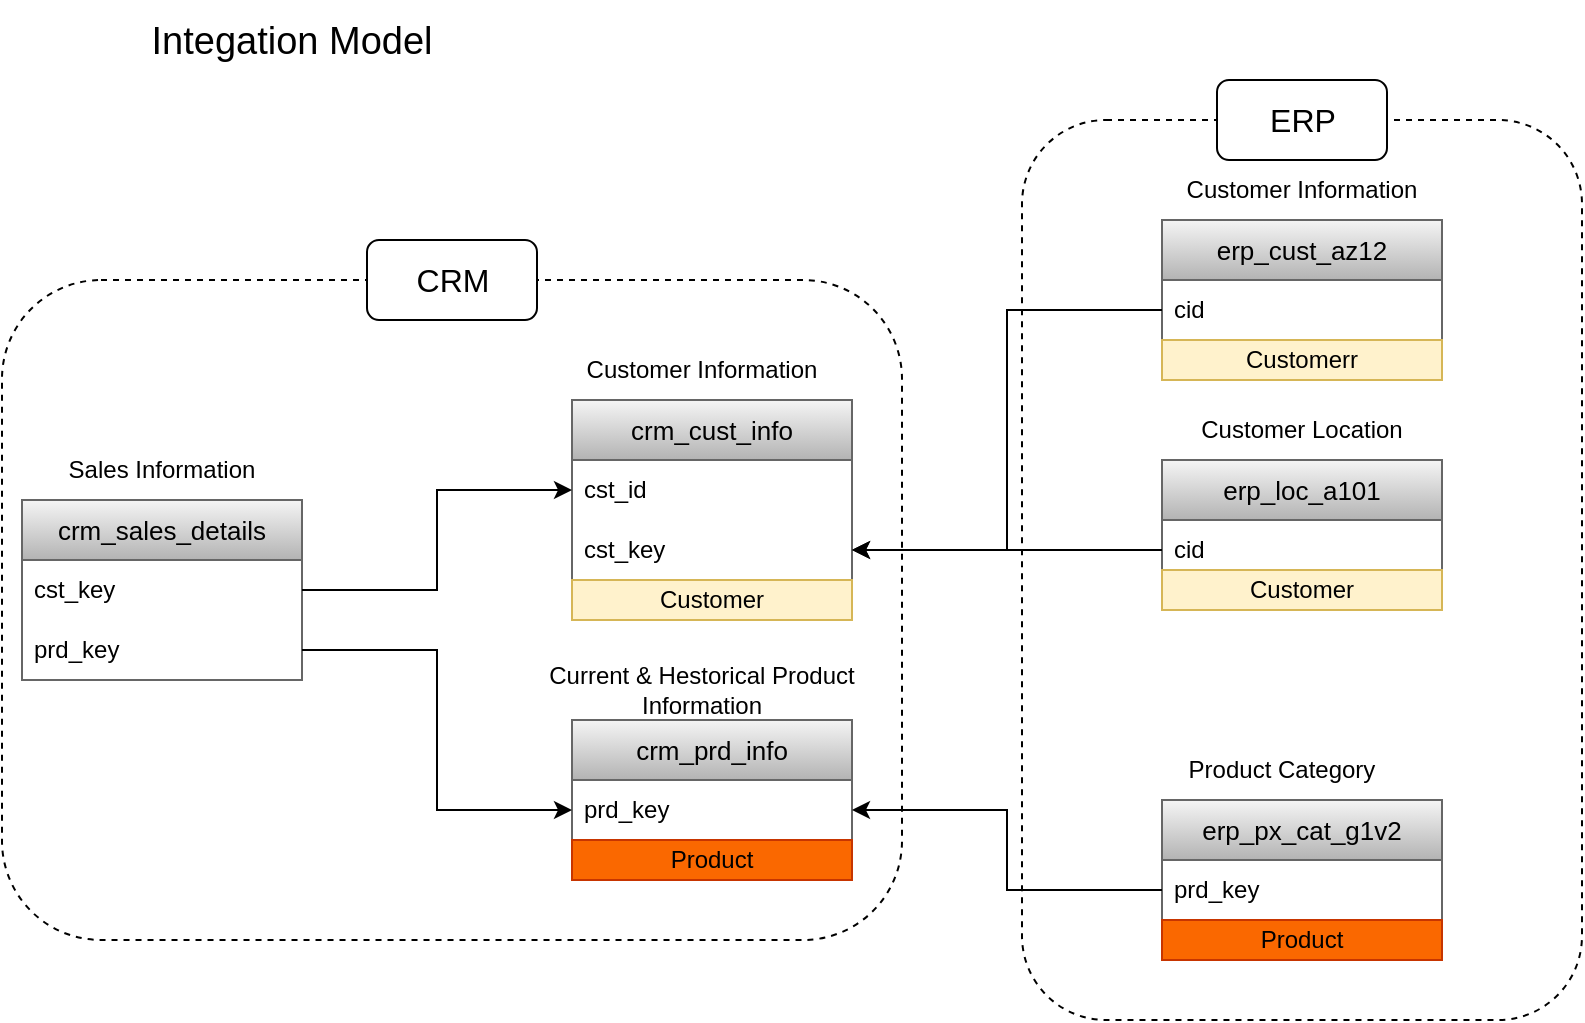 <mxfile version="26.2.2">
  <diagram name="Page-1" id="0fxxBZyXeV0ZOm-Dx_De">
    <mxGraphModel dx="1044" dy="1726" grid="1" gridSize="10" guides="1" tooltips="1" connect="1" arrows="1" fold="1" page="1" pageScale="1" pageWidth="850" pageHeight="1100" math="0" shadow="0">
      <root>
        <mxCell id="0" />
        <mxCell id="1" parent="0" />
        <mxCell id="86IJZDmyRaUhktD1-QXw-46" value="" style="rounded=1;whiteSpace=wrap;html=1;fillColor=none;dashed=1;" parent="1" vertex="1">
          <mxGeometry y="120" width="450" height="330" as="geometry" />
        </mxCell>
        <mxCell id="86IJZDmyRaUhktD1-QXw-51" value="" style="rounded=1;whiteSpace=wrap;html=1;fillColor=none;dashed=1;strokeColor=default;" parent="1" vertex="1">
          <mxGeometry x="510" y="40" width="280" height="450" as="geometry" />
        </mxCell>
        <mxCell id="86IJZDmyRaUhktD1-QXw-1" value="&lt;span&gt;&lt;font style=&quot;font-size: 13px; color: rgb(0, 0, 0);&quot;&gt;crm_cust_info&lt;/font&gt;&lt;/span&gt;" style="swimlane;fontStyle=0;childLayout=stackLayout;horizontal=1;startSize=30;horizontalStack=0;resizeParent=1;resizeParentMax=0;resizeLast=0;collapsible=1;marginBottom=0;whiteSpace=wrap;html=1;swimlaneFillColor=none;align=center;fillColor=#f5f5f5;strokeColor=#666666;gradientColor=#b3b3b3;" parent="1" vertex="1">
          <mxGeometry x="285" y="180" width="140" height="90" as="geometry">
            <mxRectangle x="310" y="180" width="120" height="30" as="alternateBounds" />
          </mxGeometry>
        </mxCell>
        <mxCell id="86IJZDmyRaUhktD1-QXw-2" value="cst_id" style="text;strokeColor=none;fillColor=none;align=left;verticalAlign=middle;spacingLeft=4;spacingRight=4;overflow=hidden;points=[[0,0.5],[1,0.5]];portConstraint=eastwest;rotatable=0;whiteSpace=wrap;html=1;" parent="86IJZDmyRaUhktD1-QXw-1" vertex="1">
          <mxGeometry y="30" width="140" height="30" as="geometry" />
        </mxCell>
        <mxCell id="86IJZDmyRaUhktD1-QXw-34" value="cst_key" style="text;strokeColor=none;fillColor=none;align=left;verticalAlign=middle;spacingLeft=4;spacingRight=4;overflow=hidden;points=[[0,0.5],[1,0.5]];portConstraint=eastwest;rotatable=0;whiteSpace=wrap;html=1;" parent="86IJZDmyRaUhktD1-QXw-1" vertex="1">
          <mxGeometry y="60" width="140" height="30" as="geometry" />
        </mxCell>
        <mxCell id="86IJZDmyRaUhktD1-QXw-6" value="Customer Information" style="text;html=1;align=center;verticalAlign=middle;whiteSpace=wrap;rounded=0;" parent="1" vertex="1">
          <mxGeometry x="270" y="150" width="160" height="30" as="geometry" />
        </mxCell>
        <mxCell id="86IJZDmyRaUhktD1-QXw-7" value="&lt;span&gt;&lt;font style=&quot;font-size: 13px; color: rgb(0, 0, 0);&quot;&gt;crm_prd_info&lt;/font&gt;&lt;/span&gt;" style="swimlane;fontStyle=0;childLayout=stackLayout;horizontal=1;startSize=30;horizontalStack=0;resizeParent=1;resizeParentMax=0;resizeLast=0;collapsible=1;marginBottom=0;whiteSpace=wrap;html=1;swimlaneFillColor=none;align=center;fillColor=#f5f5f5;strokeColor=#666666;gradientColor=#b3b3b3;" parent="1" vertex="1">
          <mxGeometry x="285" y="340" width="140" height="80" as="geometry">
            <mxRectangle x="310" y="180" width="120" height="30" as="alternateBounds" />
          </mxGeometry>
        </mxCell>
        <mxCell id="86IJZDmyRaUhktD1-QXw-8" value="prd_key" style="text;strokeColor=none;fillColor=none;align=left;verticalAlign=middle;spacingLeft=4;spacingRight=4;overflow=hidden;points=[[0,0.5],[1,0.5]];portConstraint=eastwest;rotatable=0;whiteSpace=wrap;html=1;" parent="86IJZDmyRaUhktD1-QXw-7" vertex="1">
          <mxGeometry y="30" width="140" height="30" as="geometry" />
        </mxCell>
        <mxCell id="IqqBhENwI9Ore0piZDlj-7" value="&lt;font style=&quot;color: rgb(0, 0, 0);&quot;&gt;Product&lt;/font&gt;" style="text;html=1;strokeColor=#C73500;fillColor=#fa6800;align=center;verticalAlign=middle;whiteSpace=wrap;overflow=hidden;fontColor=#000000;" vertex="1" parent="86IJZDmyRaUhktD1-QXw-7">
          <mxGeometry y="60" width="140" height="20" as="geometry" />
        </mxCell>
        <mxCell id="86IJZDmyRaUhktD1-QXw-9" value="Current &amp;amp; Hestorical Product Information" style="text;html=1;align=center;verticalAlign=middle;whiteSpace=wrap;rounded=0;" parent="1" vertex="1">
          <mxGeometry x="270" y="310" width="160" height="30" as="geometry" />
        </mxCell>
        <mxCell id="86IJZDmyRaUhktD1-QXw-10" value="&lt;span&gt;&lt;font style=&quot;font-size: 13px; color: rgb(0, 0, 0);&quot;&gt;crm_sales_details&lt;/font&gt;&lt;/span&gt;" style="swimlane;fontStyle=0;childLayout=stackLayout;horizontal=1;startSize=30;horizontalStack=0;resizeParent=1;resizeParentMax=0;resizeLast=0;collapsible=1;marginBottom=0;whiteSpace=wrap;html=1;swimlaneFillColor=none;align=center;fillColor=#f5f5f5;strokeColor=#666666;gradientColor=#b3b3b3;" parent="1" vertex="1">
          <mxGeometry x="10" y="230" width="140" height="90" as="geometry">
            <mxRectangle x="80" y="220" width="120" height="30" as="alternateBounds" />
          </mxGeometry>
        </mxCell>
        <mxCell id="86IJZDmyRaUhktD1-QXw-11" value="cst_key" style="text;strokeColor=none;fillColor=none;align=left;verticalAlign=middle;spacingLeft=4;spacingRight=4;overflow=hidden;points=[[0,0.5],[1,0.5]];portConstraint=eastwest;rotatable=0;whiteSpace=wrap;html=1;" parent="86IJZDmyRaUhktD1-QXw-10" vertex="1">
          <mxGeometry y="30" width="140" height="30" as="geometry" />
        </mxCell>
        <mxCell id="86IJZDmyRaUhktD1-QXw-18" value="prd_key" style="text;strokeColor=none;fillColor=none;align=left;verticalAlign=middle;spacingLeft=4;spacingRight=4;overflow=hidden;points=[[0,0.5],[1,0.5]];portConstraint=eastwest;rotatable=0;whiteSpace=wrap;html=1;" parent="86IJZDmyRaUhktD1-QXw-10" vertex="1">
          <mxGeometry y="60" width="140" height="30" as="geometry" />
        </mxCell>
        <mxCell id="86IJZDmyRaUhktD1-QXw-20" style="edgeStyle=orthogonalEdgeStyle;rounded=0;orthogonalLoop=1;jettySize=auto;html=1;" parent="1" source="86IJZDmyRaUhktD1-QXw-11" target="86IJZDmyRaUhktD1-QXw-2" edge="1">
          <mxGeometry relative="1" as="geometry" />
        </mxCell>
        <mxCell id="86IJZDmyRaUhktD1-QXw-21" style="edgeStyle=orthogonalEdgeStyle;rounded=0;orthogonalLoop=1;jettySize=auto;html=1;entryX=0;entryY=0.5;entryDx=0;entryDy=0;" parent="1" source="86IJZDmyRaUhktD1-QXw-18" target="86IJZDmyRaUhktD1-QXw-8" edge="1">
          <mxGeometry relative="1" as="geometry" />
        </mxCell>
        <mxCell id="86IJZDmyRaUhktD1-QXw-22" value="Sales Information" style="text;html=1;align=center;verticalAlign=middle;whiteSpace=wrap;rounded=0;" parent="1" vertex="1">
          <mxGeometry y="200" width="160" height="30" as="geometry" />
        </mxCell>
        <mxCell id="86IJZDmyRaUhktD1-QXw-23" value="&lt;font color=&quot;#000000&quot;&gt;&lt;span style=&quot;font-size: 13px;&quot;&gt;erp_cust_az12&lt;/span&gt;&lt;/font&gt;" style="swimlane;fontStyle=0;childLayout=stackLayout;horizontal=1;startSize=30;horizontalStack=0;resizeParent=1;resizeParentMax=0;resizeLast=0;collapsible=1;marginBottom=0;whiteSpace=wrap;html=1;swimlaneFillColor=none;align=center;fillColor=#f5f5f5;strokeColor=#666666;gradientColor=#b3b3b3;" parent="1" vertex="1">
          <mxGeometry x="580" y="90" width="140" height="80" as="geometry">
            <mxRectangle x="310" y="180" width="120" height="30" as="alternateBounds" />
          </mxGeometry>
        </mxCell>
        <mxCell id="86IJZDmyRaUhktD1-QXw-24" value="cid" style="text;strokeColor=none;fillColor=none;align=left;verticalAlign=middle;spacingLeft=4;spacingRight=4;overflow=hidden;points=[[0,0.5],[1,0.5]];portConstraint=eastwest;rotatable=0;whiteSpace=wrap;html=1;" parent="86IJZDmyRaUhktD1-QXw-23" vertex="1">
          <mxGeometry y="30" width="140" height="30" as="geometry" />
        </mxCell>
        <mxCell id="IqqBhENwI9Ore0piZDlj-1" value="&lt;font style=&quot;color: rgb(0, 0, 0);&quot;&gt;Customerr&lt;/font&gt;" style="text;html=1;strokeColor=#d6b656;fillColor=#fff2cc;align=center;verticalAlign=middle;whiteSpace=wrap;overflow=hidden;" vertex="1" parent="86IJZDmyRaUhktD1-QXw-23">
          <mxGeometry y="60" width="140" height="20" as="geometry" />
        </mxCell>
        <mxCell id="86IJZDmyRaUhktD1-QXw-25" value="Customer Information" style="text;html=1;align=center;verticalAlign=middle;whiteSpace=wrap;rounded=0;" parent="1" vertex="1">
          <mxGeometry x="570" y="60" width="160" height="30" as="geometry" />
        </mxCell>
        <mxCell id="86IJZDmyRaUhktD1-QXw-26" value="&lt;font color=&quot;#000000&quot;&gt;&lt;span style=&quot;font-size: 13px;&quot;&gt;erp_loc_a101&lt;/span&gt;&lt;/font&gt;" style="swimlane;fontStyle=0;childLayout=stackLayout;horizontal=1;startSize=30;horizontalStack=0;resizeParent=1;resizeParentMax=0;resizeLast=0;collapsible=1;marginBottom=0;whiteSpace=wrap;html=1;swimlaneFillColor=none;align=center;fillColor=#f5f5f5;strokeColor=#666666;gradientColor=#b3b3b3;" parent="1" vertex="1">
          <mxGeometry x="580" y="210" width="140" height="60" as="geometry">
            <mxRectangle x="310" y="180" width="120" height="30" as="alternateBounds" />
          </mxGeometry>
        </mxCell>
        <mxCell id="86IJZDmyRaUhktD1-QXw-27" value="cid" style="text;strokeColor=none;fillColor=none;align=left;verticalAlign=middle;spacingLeft=4;spacingRight=4;overflow=hidden;points=[[0,0.5],[1,0.5]];portConstraint=eastwest;rotatable=0;whiteSpace=wrap;html=1;" parent="86IJZDmyRaUhktD1-QXw-26" vertex="1">
          <mxGeometry y="30" width="140" height="30" as="geometry" />
        </mxCell>
        <mxCell id="86IJZDmyRaUhktD1-QXw-37" value="Customer Location" style="text;html=1;align=center;verticalAlign=middle;whiteSpace=wrap;rounded=0;" parent="1" vertex="1">
          <mxGeometry x="570" y="180" width="160" height="30" as="geometry" />
        </mxCell>
        <mxCell id="86IJZDmyRaUhktD1-QXw-39" style="edgeStyle=orthogonalEdgeStyle;rounded=0;orthogonalLoop=1;jettySize=auto;html=1;entryX=1;entryY=0.5;entryDx=0;entryDy=0;" parent="1" source="86IJZDmyRaUhktD1-QXw-24" target="86IJZDmyRaUhktD1-QXw-34" edge="1">
          <mxGeometry relative="1" as="geometry" />
        </mxCell>
        <mxCell id="86IJZDmyRaUhktD1-QXw-41" style="edgeStyle=orthogonalEdgeStyle;rounded=0;orthogonalLoop=1;jettySize=auto;html=1;entryX=1;entryY=0.5;entryDx=0;entryDy=0;" parent="1" source="86IJZDmyRaUhktD1-QXw-27" target="86IJZDmyRaUhktD1-QXw-34" edge="1">
          <mxGeometry relative="1" as="geometry" />
        </mxCell>
        <mxCell id="86IJZDmyRaUhktD1-QXw-42" value="&lt;font color=&quot;#000000&quot;&gt;&lt;span style=&quot;font-size: 13px;&quot;&gt;erp_px_cat_g1v2&lt;/span&gt;&lt;/font&gt;" style="swimlane;fontStyle=0;childLayout=stackLayout;horizontal=1;startSize=30;horizontalStack=0;resizeParent=1;resizeParentMax=0;resizeLast=0;collapsible=1;marginBottom=0;whiteSpace=wrap;html=1;swimlaneFillColor=none;align=center;fillColor=#f5f5f5;strokeColor=#666666;gradientColor=#b3b3b3;" parent="1" vertex="1">
          <mxGeometry x="580" y="380" width="140" height="80" as="geometry">
            <mxRectangle x="310" y="180" width="120" height="30" as="alternateBounds" />
          </mxGeometry>
        </mxCell>
        <mxCell id="86IJZDmyRaUhktD1-QXw-43" value="prd_key" style="text;strokeColor=none;fillColor=none;align=left;verticalAlign=middle;spacingLeft=4;spacingRight=4;overflow=hidden;points=[[0,0.5],[1,0.5]];portConstraint=eastwest;rotatable=0;whiteSpace=wrap;html=1;" parent="86IJZDmyRaUhktD1-QXw-42" vertex="1">
          <mxGeometry y="30" width="140" height="30" as="geometry" />
        </mxCell>
        <mxCell id="IqqBhENwI9Ore0piZDlj-6" value="&lt;font style=&quot;color: rgb(0, 0, 0);&quot;&gt;Product&lt;/font&gt;" style="text;html=1;strokeColor=#C73500;fillColor=#fa6800;align=center;verticalAlign=middle;whiteSpace=wrap;overflow=hidden;fontColor=#000000;" vertex="1" parent="86IJZDmyRaUhktD1-QXw-42">
          <mxGeometry y="60" width="140" height="20" as="geometry" />
        </mxCell>
        <mxCell id="86IJZDmyRaUhktD1-QXw-44" value="Product Category" style="text;html=1;align=center;verticalAlign=middle;whiteSpace=wrap;rounded=0;" parent="1" vertex="1">
          <mxGeometry x="560" y="350" width="160" height="30" as="geometry" />
        </mxCell>
        <mxCell id="86IJZDmyRaUhktD1-QXw-45" style="edgeStyle=orthogonalEdgeStyle;rounded=0;orthogonalLoop=1;jettySize=auto;html=1;entryX=1;entryY=0.5;entryDx=0;entryDy=0;" parent="1" source="86IJZDmyRaUhktD1-QXw-43" target="86IJZDmyRaUhktD1-QXw-8" edge="1">
          <mxGeometry relative="1" as="geometry" />
        </mxCell>
        <mxCell id="86IJZDmyRaUhktD1-QXw-49" value="&lt;font style=&quot;font-size: 16px;&quot;&gt;CRM&lt;/font&gt;" style="rounded=1;whiteSpace=wrap;html=1;" parent="1" vertex="1">
          <mxGeometry x="182.5" y="100" width="85" height="40" as="geometry" />
        </mxCell>
        <mxCell id="86IJZDmyRaUhktD1-QXw-52" value="&lt;font style=&quot;font-size: 16px;&quot;&gt;ERP&lt;/font&gt;" style="rounded=1;whiteSpace=wrap;html=1;" parent="1" vertex="1">
          <mxGeometry x="607.5" y="20" width="85" height="40" as="geometry" />
        </mxCell>
        <mxCell id="86IJZDmyRaUhktD1-QXw-53" value="&lt;font style=&quot;font-size: 19px;&quot;&gt;Integation Model&lt;/font&gt;" style="text;html=1;align=center;verticalAlign=middle;whiteSpace=wrap;rounded=0;" parent="1" vertex="1">
          <mxGeometry x="70" y="-20" width="150" height="41" as="geometry" />
        </mxCell>
        <mxCell id="IqqBhENwI9Ore0piZDlj-2" value="&lt;font style=&quot;color: rgb(0, 0, 0);&quot;&gt;Customer&lt;/font&gt;" style="text;html=1;strokeColor=#d6b656;fillColor=#fff2cc;align=center;verticalAlign=middle;whiteSpace=wrap;overflow=hidden;" vertex="1" parent="1">
          <mxGeometry x="580" y="265" width="140" height="20" as="geometry" />
        </mxCell>
        <mxCell id="IqqBhENwI9Ore0piZDlj-3" value="&lt;font style=&quot;color: rgb(0, 0, 0);&quot;&gt;Customer&lt;/font&gt;" style="text;html=1;strokeColor=#d6b656;fillColor=#fff2cc;align=center;verticalAlign=middle;whiteSpace=wrap;overflow=hidden;" vertex="1" parent="1">
          <mxGeometry x="285" y="270" width="140" height="20" as="geometry" />
        </mxCell>
      </root>
    </mxGraphModel>
  </diagram>
</mxfile>
